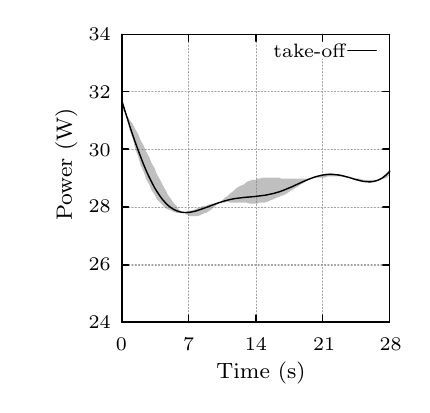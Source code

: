 
\definecolor{ca0a0a4}{RGB}{160,160,164}
\definecolor{c494949}{RGB}{73,73,73}
\definecolor{c808080}{RGB}{128,128,128}
\begin{tikzpicture}[y=0.80pt, x=0.80pt, yscale=-0.51, xscale=0.49, inner sep=0pt, outer sep=0pt]
\scriptsize
\begin{scope}[draw=black,line join=bevel,line cap=rect,even odd rule,line width=0.512pt]
  \begin{scope}[cm={{1.0,0.0,0.0,1.0,(0.0,0.0)}},draw=black,line join=bevel,line cap=rect,line width=0.512pt]
  \end{scope}
  \begin{scope}[cm={{1.006,0.0,0.0,1.006,(0.0,0.0)}},draw=black,line join=bevel,line cap=rect,line width=0.512pt]
  \end{scope}
  \begin{scope}[cm={{1.006,0.0,0.0,1.006,(0.0,0.0)}},draw=ca0a0a4,dash pattern=on 0.40pt off 0.80pt,line join=round,line cap=round,line width=0.400pt]
    \path[draw] (53.5,268.5) -- (298.5,268.5);
  \end{scope}
  \begin{scope}[cm={{1.006,0.0,0.0,1.006,(0.0,0.0)}},draw=black,line join=round,line cap=round,line width=0.512pt]
    \path[draw] (53.5,268.5) -- (59.5,268.5);
    \path[draw] (298.5,268.5) -- (292.5,268.5);
  \end{scope}
  \begin{scope}[cm={{1.006,0.0,0.0,1.006,(0.0,0.0)}},draw=black,line join=bevel,line cap=rect,line width=0.512pt]
  \end{scope}
  \begin{scope}[cm={{1.006,0.0,0.0,1.006,(27.169,276.216)}},draw=black,line join=bevel,line cap=rect,line width=0.512pt]
  \end{scope}
  \begin{scope}[cm={{1.006,0.0,0.0,1.006,(27.169,276.216)}},draw=black,line join=bevel,line cap=rect,line width=0.512pt]
  \end{scope}
  \begin{scope}[cm={{1.006,0.0,0.0,1.006,(27.169,276.216)}},draw=black,line join=bevel,line cap=rect,line width=0.512pt]
  \end{scope}
  \begin{scope}[cm={{1.006,0.0,0.0,1.006,(27.169,276.216)}},draw=black,line join=bevel,line cap=rect,line width=0.512pt]
  \end{scope}
  \begin{scope}[cm={{1.006,0.0,0.0,1.006,(27.169,276.216)}},draw=black,line join=bevel,line cap=rect,line width=0.512pt]
  \end{scope}
  \begin{scope}[cm={{1.006,0.0,0.0,1.006,(23.169,276.216)}},draw=black,line join=bevel,line cap=rect,line width=0.512pt]
    \path[fill=black] (0.0,0.0) node[above right] (text40) {24};
  \end{scope}
  \begin{scope}[cm={{1.006,0.0,0.0,1.006,(27.169,276.216)}},draw=black,line join=bevel,line cap=rect,line width=0.512pt]
  \end{scope}
  \begin{scope}[cm={{1.006,0.0,0.0,1.006,(0.0,0.0)}},draw=black,line join=bevel,line cap=rect,line width=0.512pt]
  \end{scope}
  \begin{scope}[cm={{1.006,0.0,0.0,1.006,(0.0,0.0)}},draw=ca0a0a4,dash pattern=on 0.40pt off 0.80pt,line join=round,line cap=round,line width=0.400pt]
    \path[draw] (53.5,218.5) -- (298.5,218.5);
  \end{scope}
  \begin{scope}[cm={{1.006,0.0,0.0,1.006,(0.0,0.0)}},draw=black,line join=round,line cap=round,line width=0.512pt]
    \path[draw] (53.5,218.5) -- (59.5,218.5);
    \path[draw] (298.5,218.5) -- (292.5,218.5);
  \end{scope}
  \begin{scope}[cm={{1.006,0.0,0.0,1.006,(0.0,0.0)}},draw=black,line join=bevel,line cap=rect,line width=0.512pt]
  \end{scope}
  \begin{scope}[cm={{1.006,0.0,0.0,1.006,(27.169,224.897)}},draw=black,line join=bevel,line cap=rect,line width=0.512pt]
  \end{scope}
  \begin{scope}[cm={{1.006,0.0,0.0,1.006,(27.169,224.897)}},draw=black,line join=bevel,line cap=rect,line width=0.512pt]
  \end{scope}
  \begin{scope}[cm={{1.006,0.0,0.0,1.006,(27.169,224.897)}},draw=black,line join=bevel,line cap=rect,line width=0.512pt]
  \end{scope}
  \begin{scope}[cm={{1.006,0.0,0.0,1.006,(27.169,224.897)}},draw=black,line join=bevel,line cap=rect,line width=0.512pt]
  \end{scope}
  \begin{scope}[cm={{1.006,0.0,0.0,1.006,(27.169,224.897)}},draw=black,line join=bevel,line cap=rect,line width=0.512pt]
  \end{scope}
  \begin{scope}[cm={{1.006,0.0,0.0,1.006,(23.169,224.897)}},draw=black,line join=bevel,line cap=rect,line width=0.512pt]
    \path[fill=black] (0.0,0.0) node[above right] (text70) {26};
  \end{scope}
  \begin{scope}[cm={{1.006,0.0,0.0,1.006,(27.169,224.897)}},draw=black,line join=bevel,line cap=rect,line width=0.512pt]
  \end{scope}
  \begin{scope}[cm={{1.006,0.0,0.0,1.006,(0.0,0.0)}},draw=black,line join=bevel,line cap=rect,line width=0.512pt]
  \end{scope}
  \begin{scope}[cm={{1.006,0.0,0.0,1.006,(0.0,0.0)}},draw=ca0a0a4,dash pattern=on 0.40pt off 0.80pt,line join=round,line cap=round,line width=0.400pt]
    \path[draw] (53.5,167.5) -- (298.5,167.5);
  \end{scope}
  \begin{scope}[cm={{1.006,0.0,0.0,1.006,(0.0,0.0)}},draw=black,line join=round,line cap=round,line width=0.512pt]
    \path[draw] (53.5,167.5) -- (59.5,167.5);
    \path[draw] (298.5,167.5) -- (292.5,167.5);
  \end{scope}
  \begin{scope}[cm={{1.006,0.0,0.0,1.006,(0.0,0.0)}},draw=black,line join=bevel,line cap=rect,line width=0.512pt]
  \end{scope}
  \begin{scope}[cm={{1.006,0.0,0.0,1.006,(28.175,173.578)}},draw=black,line join=bevel,line cap=rect,line width=0.512pt]
  \end{scope}
  \begin{scope}[cm={{1.006,0.0,0.0,1.006,(28.175,173.578)}},draw=black,line join=bevel,line cap=rect,line width=0.512pt]
  \end{scope}
  \begin{scope}[cm={{1.006,0.0,0.0,1.006,(28.175,173.578)}},draw=black,line join=bevel,line cap=rect,line width=0.512pt]
  \end{scope}
  \begin{scope}[cm={{1.006,0.0,0.0,1.006,(28.175,173.578)}},draw=black,line join=bevel,line cap=rect,line width=0.512pt]
  \end{scope}
  \begin{scope}[cm={{1.006,0.0,0.0,1.006,(28.175,173.578)}},draw=black,line join=bevel,line cap=rect,line width=0.512pt]
  \end{scope}
  \begin{scope}[cm={{1.006,0.0,0.0,1.006,(23.175,173.578)}},draw=black,line join=bevel,line cap=rect,line width=0.512pt]
    \path[fill=black] (0.0,0.0) node[above right] (text100) {28};
  \end{scope}
  \begin{scope}[cm={{1.006,0.0,0.0,1.006,(28.175,173.578)}},draw=black,line join=bevel,line cap=rect,line width=0.512pt]
  \end{scope}
  \begin{scope}[cm={{1.006,0.0,0.0,1.006,(0.0,0.0)}},draw=black,line join=bevel,line cap=rect,line width=0.512pt]
  \end{scope}
  \begin{scope}[cm={{1.006,0.0,0.0,1.006,(0.0,0.0)}},draw=ca0a0a4,dash pattern=on 0.40pt off 0.80pt,line join=round,line cap=round,line width=0.400pt]
    \path[draw] (53.5,116.5) -- (298.5,116.5);
  \end{scope}
  \begin{scope}[cm={{1.006,0.0,0.0,1.006,(0.0,0.0)}},draw=black,line join=round,line cap=round,line width=0.512pt]
    \path[draw] (53.5,116.5) -- (59.5,116.5);
    \path[draw] (298.5,116.5) -- (292.5,116.5);
  \end{scope}
  \begin{scope}[cm={{1.006,0.0,0.0,1.006,(0.0,0.0)}},draw=black,line join=bevel,line cap=rect,line width=0.512pt]
  \end{scope}
  \begin{scope}[cm={{1.006,0.0,0.0,1.006,(27.169,123.266)}},draw=black,line join=bevel,line cap=rect,line width=0.512pt]
  \end{scope}
  \begin{scope}[cm={{1.006,0.0,0.0,1.006,(27.169,123.266)}},draw=black,line join=bevel,line cap=rect,line width=0.512pt]
  \end{scope}
  \begin{scope}[cm={{1.006,0.0,0.0,1.006,(27.169,123.266)}},draw=black,line join=bevel,line cap=rect,line width=0.512pt]
  \end{scope}
  \begin{scope}[cm={{1.006,0.0,0.0,1.006,(27.169,123.266)}},draw=black,line join=bevel,line cap=rect,line width=0.512pt]
  \end{scope}
  \begin{scope}[cm={{1.006,0.0,0.0,1.006,(27.169,123.266)}},draw=black,line join=bevel,line cap=rect,line width=0.512pt]
  \end{scope}
  \begin{scope}[cm={{1.006,0.0,0.0,1.006,(23.169,123.266)}},draw=black,line join=bevel,line cap=rect,line width=0.512pt]
    \path[fill=black] (0.0,0.0) node[above right] (text130) {30};
  \end{scope}
  \begin{scope}[cm={{1.006,0.0,0.0,1.006,(27.169,123.266)}},draw=black,line join=bevel,line cap=rect,line width=0.512pt]
  \end{scope}
  \begin{scope}[cm={{1.006,0.0,0.0,1.006,(0.0,0.0)}},draw=black,line join=bevel,line cap=rect,line width=0.512pt]
  \end{scope}
  \begin{scope}[cm={{1.006,0.0,0.0,1.006,(0.0,0.0)}},draw=ca0a0a4,dash pattern=on 0.40pt off 0.80pt,line join=round,line cap=round,line width=0.400pt]
    \path[draw] (53.5,65.5) -- (298.5,65.5);
  \end{scope}
  \begin{scope}[cm={{1.006,0.0,0.0,1.006,(0.0,0.0)}},draw=black,line join=round,line cap=round,line width=0.512pt]
    \path[draw] (53.5,65.5) -- (59.5,65.5);
    \path[draw] (298.5,65.5) -- (292.5,65.5);
  \end{scope}
  \begin{scope}[cm={{1.006,0.0,0.0,1.006,(0.0,0.0)}},draw=black,line join=bevel,line cap=rect,line width=0.512pt]
  \end{scope}
  \begin{scope}[cm={{1.006,0.0,0.0,1.006,(27.169,71.947)}},draw=black,line join=bevel,line cap=rect,line width=0.512pt]
  \end{scope}
  \begin{scope}[cm={{1.006,0.0,0.0,1.006,(27.169,71.947)}},draw=black,line join=bevel,line cap=rect,line width=0.512pt]
  \end{scope}
  \begin{scope}[cm={{1.006,0.0,0.0,1.006,(27.169,71.947)}},draw=black,line join=bevel,line cap=rect,line width=0.512pt]
  \end{scope}
  \begin{scope}[cm={{1.006,0.0,0.0,1.006,(27.169,71.947)}},draw=black,line join=bevel,line cap=rect,line width=0.512pt]
  \end{scope}
  \begin{scope}[cm={{1.006,0.0,0.0,1.006,(27.169,71.947)}},draw=black,line join=bevel,line cap=rect,line width=0.512pt]
  \end{scope}
  \begin{scope}[cm={{1.006,0.0,0.0,1.006,(23.169,71.947)}},draw=black,line join=bevel,line cap=rect,line width=0.512pt]
    \path[fill=black] (0.0,0.0) node[above right] (text160) {32};
  \end{scope}
  \begin{scope}[cm={{1.006,0.0,0.0,1.006,(27.169,71.947)}},draw=black,line join=bevel,line cap=rect,line width=0.512pt]
  \end{scope}
  \begin{scope}[cm={{1.006,0.0,0.0,1.006,(0.0,0.0)}},draw=black,line join=bevel,line cap=rect,line width=0.512pt]
  \end{scope}
  \begin{scope}[cm={{1.006,0.0,0.0,1.006,(0.0,0.0)}},draw=ca0a0a4,dash pattern=on 0.40pt off 0.80pt,line join=round,line cap=round,line width=0.400pt]
    \path[draw] (53.5,15.5) -- (298.5,15.5);
  \end{scope}
  \begin{scope}[cm={{1.006,0.0,0.0,1.006,(0.0,0.0)}},draw=black,line join=round,line cap=round,line width=0.512pt]
    \path[draw] (53.5,15.5) -- (59.5,15.5);
    \path[draw] (298.5,15.5) -- (292.5,15.5);
  \end{scope}
  \begin{scope}[cm={{1.006,0.0,0.0,1.006,(0.0,0.0)}},draw=black,line join=bevel,line cap=rect,line width=0.512pt]
  \end{scope}
  \begin{scope}[cm={{1.006,0.0,0.0,1.006,(27.169,20.628)}},draw=black,line join=bevel,line cap=rect,line width=0.512pt]
  \end{scope}
  \begin{scope}[cm={{1.006,0.0,0.0,1.006,(27.169,20.628)}},draw=black,line join=bevel,line cap=rect,line width=0.512pt]
  \end{scope}
  \begin{scope}[cm={{1.006,0.0,0.0,1.006,(27.169,20.628)}},draw=black,line join=bevel,line cap=rect,line width=0.512pt]
  \end{scope}
  \begin{scope}[cm={{1.006,0.0,0.0,1.006,(27.169,20.628)}},draw=black,line join=bevel,line cap=rect,line width=0.512pt]
  \end{scope}
  \begin{scope}[cm={{1.006,0.0,0.0,1.006,(27.169,20.628)}},draw=black,line join=bevel,line cap=rect,line width=0.512pt]
  \end{scope}
  \begin{scope}[cm={{1.006,0.0,0.0,1.006,(23.169,20.628)}},draw=black,line join=bevel,line cap=rect,line width=0.512pt]
    \path[fill=black] (0.0,0.0) node[above right] (text190) {34};
  \end{scope}
  \begin{scope}[cm={{1.006,0.0,0.0,1.006,(27.169,20.628)}},draw=black,line join=bevel,line cap=rect,line width=0.512pt]
  \end{scope}
  \begin{scope}[cm={{1.006,0.0,0.0,1.006,(0.0,0.0)}},draw=black,line join=bevel,line cap=rect,line width=0.512pt]
  \end{scope}
  \begin{scope}[cm={{1.006,0.0,0.0,1.006,(0.0,0.0)}},draw=ca0a0a4,dash pattern=on 0.40pt off 0.80pt,line join=round,line cap=round,line width=0.400pt]
    \path[draw] (53.5,268.5) -- (53.5,15.5);
  \end{scope}
  \begin{scope}[cm={{1.006,0.0,0.0,1.006,(0.0,0.0)}},draw=black,line join=round,line cap=round,line width=0.512pt]
    \path[draw] (53.5,268.5) -- (53.5,262.5);
    \path[draw] (53.5,15.5) -- (53.5,21.5);
  \end{scope}
  \begin{scope}[cm={{1.006,0.0,0.0,1.006,(0.0,0.0)}},draw=black,line join=bevel,line cap=rect,line width=0.512pt]
  \end{scope}
  \begin{scope}[cm={{1.006,0.0,0.0,1.006,(48.3,298.353)}},draw=black,line join=bevel,line cap=rect,line width=0.512pt]
  \end{scope}
  \begin{scope}[cm={{1.006,0.0,0.0,1.006,(48.3,298.353)}},draw=black,line join=bevel,line cap=rect,line width=0.512pt]
  \end{scope}
  \begin{scope}[cm={{1.006,0.0,0.0,1.006,(48.3,298.353)}},draw=black,line join=bevel,line cap=rect,line width=0.512pt]
  \end{scope}
  \begin{scope}[cm={{1.006,0.0,0.0,1.006,(48.3,298.353)}},draw=black,line join=bevel,line cap=rect,line width=0.512pt]
  \end{scope}
  \begin{scope}[cm={{1.006,0.0,0.0,1.006,(48.3,298.353)}},draw=black,line join=bevel,line cap=rect,line width=0.512pt]
  \end{scope}
  \begin{scope}[cm={{1.006,0.0,0.0,1.006,(48.3,295.353)}},draw=black,line join=bevel,line cap=rect,line width=0.512pt]
    \path[fill=black] (0.0,0.0) node[above right] (text220) {0};
  \end{scope}
  \begin{scope}[cm={{1.006,0.0,0.0,1.006,(48.3,298.353)}},draw=black,line join=bevel,line cap=rect,line width=0.512pt]
  \end{scope}
  \begin{scope}[cm={{1.006,0.0,0.0,1.006,(0.0,0.0)}},draw=black,line join=bevel,line cap=rect,line width=0.512pt]
  \end{scope}
  \begin{scope}[cm={{1.006,0.0,0.0,1.006,(0.0,0.0)}},draw=ca0a0a4,dash pattern=on 0.40pt off 0.80pt,line join=round,line cap=round,line width=0.400pt]
    \path[draw] (114.5,268.5) -- (114.5,15.5);
  \end{scope}
  \begin{scope}[cm={{1.006,0.0,0.0,1.006,(0.0,0.0)}},draw=black,line join=round,line cap=round,line width=0.512pt]
    \path[draw] (114.5,268.5) -- (114.5,262.5);
    \path[draw] (114.5,15.5) -- (114.5,21.5);
  \end{scope}
  \begin{scope}[cm={{1.006,0.0,0.0,1.006,(0.0,0.0)}},draw=black,line join=bevel,line cap=rect,line width=0.512pt]
  \end{scope}
  \begin{scope}[cm={{1.006,0.0,0.0,1.006,(110.184,298.353)}},draw=black,line join=bevel,line cap=rect,line width=0.512pt]
  \end{scope}
  \begin{scope}[cm={{1.006,0.0,0.0,1.006,(110.184,298.353)}},draw=black,line join=bevel,line cap=rect,line width=0.512pt]
  \end{scope}
  \begin{scope}[cm={{1.006,0.0,0.0,1.006,(110.184,298.353)}},draw=black,line join=bevel,line cap=rect,line width=0.512pt]
  \end{scope}
  \begin{scope}[cm={{1.006,0.0,0.0,1.006,(110.184,298.353)}},draw=black,line join=bevel,line cap=rect,line width=0.512pt]
  \end{scope}
  \begin{scope}[cm={{1.006,0.0,0.0,1.006,(110.184,298.353)}},draw=black,line join=bevel,line cap=rect,line width=0.512pt]
  \end{scope}
  \begin{scope}[cm={{1.006,0.0,0.0,1.006,(110.184,295.353)}},draw=black,line join=bevel,line cap=rect,line width=0.512pt]
    \path[fill=black] (0.0,0.0) node[above right] (text250) {7};
  \end{scope}
  \begin{scope}[cm={{1.006,0.0,0.0,1.006,(110.184,298.353)}},draw=black,line join=bevel,line cap=rect,line width=0.512pt]
  \end{scope}
  \begin{scope}[cm={{1.006,0.0,0.0,1.006,(0.0,0.0)}},draw=black,line join=bevel,line cap=rect,line width=0.512pt]
  \end{scope}
  \begin{scope}[cm={{1.006,0.0,0.0,1.006,(0.0,0.0)}},draw=ca0a0a4,dash pattern=on 0.40pt off 0.80pt,line join=round,line cap=round,line width=0.400pt]
    \path[draw] (176.5,268.5) -- (176.5,15.5);
  \end{scope}
  \begin{scope}[cm={{1.006,0.0,0.0,1.006,(0.0,0.0)}},draw=black,line join=round,line cap=round,line width=0.512pt]
    \path[draw] (176.5,268.5) -- (176.5,262.5);
    \path[draw] (176.5,15.5) -- (176.5,21.5);
  \end{scope}
  \begin{scope}[cm={{1.006,0.0,0.0,1.006,(0.0,0.0)}},draw=black,line join=bevel,line cap=rect,line width=0.512pt]
  \end{scope}
  \begin{scope}[cm={{1.006,0.0,0.0,1.006,(167.038,298.353)}},draw=black,line join=bevel,line cap=rect,line width=0.512pt]
  \end{scope}
  \begin{scope}[cm={{1.006,0.0,0.0,1.006,(167.038,298.353)}},draw=black,line join=bevel,line cap=rect,line width=0.512pt]
  \end{scope}
  \begin{scope}[cm={{1.006,0.0,0.0,1.006,(167.038,298.353)}},draw=black,line join=bevel,line cap=rect,line width=0.512pt]
  \end{scope}
  \begin{scope}[cm={{1.006,0.0,0.0,1.006,(167.038,298.353)}},draw=black,line join=bevel,line cap=rect,line width=0.512pt]
  \end{scope}
  \begin{scope}[cm={{1.006,0.0,0.0,1.006,(167.038,298.353)}},draw=black,line join=bevel,line cap=rect,line width=0.512pt]
  \end{scope}
  \begin{scope}[cm={{1.006,0.0,0.0,1.006,(167.038,295.353)}},draw=black,line join=bevel,line cap=rect,line width=0.512pt]
    \path[fill=black] (0.0,0.0) node[above right] (text280) {14};
  \end{scope}
  \begin{scope}[cm={{1.006,0.0,0.0,1.006,(167.038,298.353)}},draw=black,line join=bevel,line cap=rect,line width=0.512pt]
  \end{scope}
  \begin{scope}[cm={{1.006,0.0,0.0,1.006,(0.0,0.0)}},draw=black,line join=bevel,line cap=rect,line width=0.512pt]
  \end{scope}
  \begin{scope}[cm={{1.006,0.0,0.0,1.006,(0.0,0.0)}},draw=ca0a0a4,dash pattern=on 0.40pt off 0.80pt,line join=round,line cap=round,line width=0.400pt]
    \path[draw] (237.5,268.5) -- (237.5,37.5);
    \path[draw] (237.5,21.5) -- (237.5,15.5);
  \end{scope}
  \begin{scope}[cm={{1.006,0.0,0.0,1.006,(0.0,0.0)}},draw=black,line join=round,line cap=round,line width=0.512pt]
    \path[draw] (237.5,268.5) -- (237.5,262.5);
    \path[draw] (237.5,15.5) -- (237.5,21.5);
  \end{scope}
  \begin{scope}[cm={{1.006,0.0,0.0,1.006,(0.0,0.0)}},draw=black,line join=bevel,line cap=rect,line width=0.512pt]
  \end{scope}
  \begin{scope}[cm={{1.006,0.0,0.0,1.006,(229.928,298.353)}},draw=black,line join=bevel,line cap=rect,line width=0.512pt]
  \end{scope}
  \begin{scope}[cm={{1.006,0.0,0.0,1.006,(229.928,298.353)}},draw=black,line join=bevel,line cap=rect,line width=0.512pt]
  \end{scope}
  \begin{scope}[cm={{1.006,0.0,0.0,1.006,(229.928,298.353)}},draw=black,line join=bevel,line cap=rect,line width=0.512pt]
  \end{scope}
  \begin{scope}[cm={{1.006,0.0,0.0,1.006,(229.928,298.353)}},draw=black,line join=bevel,line cap=rect,line width=0.512pt]
  \end{scope}
  \begin{scope}[cm={{1.006,0.0,0.0,1.006,(229.928,298.353)}},draw=black,line join=bevel,line cap=rect,line width=0.512pt]
  \end{scope}
  \begin{scope}[cm={{1.006,0.0,0.0,1.006,(229.928,295.353)}},draw=black,line join=bevel,line cap=rect,line width=0.512pt]
    \path[fill=black] (0.0,0.0) node[above right] (text312) {21};
  \end{scope}
  \begin{scope}[cm={{1.006,0.0,0.0,1.006,(229.928,298.353)}},draw=black,line join=bevel,line cap=rect,line width=0.512pt]
  \end{scope}
  \begin{scope}[cm={{1.006,0.0,0.0,1.006,(0.0,0.0)}},draw=black,line join=bevel,line cap=rect,line width=0.512pt]
  \end{scope}
  \begin{scope}[cm={{1.006,0.0,0.0,1.006,(0.0,0.0)}},draw=ca0a0a4,dash pattern=on 0.40pt off 0.80pt,line join=round,line cap=round,line width=0.400pt]
    \path[draw] (298.5,268.5) -- (298.5,15.5);
  \end{scope}
  \begin{scope}[cm={{1.006,0.0,0.0,1.006,(0.0,0.0)}},draw=black,line join=round,line cap=round,line width=0.512pt]
    \path[draw] (298.5,268.5) -- (298.5,262.5);
    \path[draw] (298.5,15.5) -- (298.5,21.5);
  \end{scope}
  \begin{scope}[cm={{1.006,0.0,0.0,1.006,(0.0,0.0)}},draw=black,line join=bevel,line cap=rect,line width=0.512pt]
  \end{scope}
  \begin{scope}[cm={{1.006,0.0,0.0,1.006,(291.309,298.353)}},draw=black,line join=bevel,line cap=rect,line width=0.512pt]
  \end{scope}
  \begin{scope}[cm={{1.006,0.0,0.0,1.006,(291.309,298.353)}},draw=black,line join=bevel,line cap=rect,line width=0.512pt]
  \end{scope}
  \begin{scope}[cm={{1.006,0.0,0.0,1.006,(291.309,298.353)}},draw=black,line join=bevel,line cap=rect,line width=0.512pt]
  \end{scope}
  \begin{scope}[cm={{1.006,0.0,0.0,1.006,(291.309,298.353)}},draw=black,line join=bevel,line cap=rect,line width=0.512pt]
  \end{scope}
  \begin{scope}[cm={{1.006,0.0,0.0,1.006,(291.309,298.353)}},draw=black,line join=bevel,line cap=rect,line width=0.512pt]
  \end{scope}
  \begin{scope}[cm={{1.006,0.0,0.0,1.006,(291.309,295.353)}},draw=black,line join=bevel,line cap=rect,line width=0.512pt]
    \path[fill=black] (0.0,0.0) node[above right] (text342) {28};
  \end{scope}
  \begin{scope}[cm={{1.006,0.0,0.0,1.006,(291.309,298.353)}},draw=black,line join=bevel,line cap=rect,line width=0.512pt]
  \end{scope}
  \begin{scope}[cm={{1.006,0.0,0.0,1.006,(0.0,0.0)}},draw=black,line join=bevel,line cap=rect,line width=0.512pt]
  \end{scope}
  \begin{scope}[cm={{1.006,0.0,0.0,1.006,(0.0,0.0)}},draw=black,line join=round,line cap=round,line width=0.512pt]
    \path[draw] (53.5,15.5) -- (53.5,268.5) -- (298.5,268.5) --
      (298.5,15.5) -- (53.5,15.5);
  \end{scope}
  \begin{scope}[cm={{1.006,0.0,0.0,1.006,(0.0,0.0)}},draw=black,line join=bevel,line cap=rect,line width=0.512pt]
  \end{scope}
  \begin{scope}[cm={{0.0,-1.006,1.006,0.0,(13.584,176.597)}},draw=black,line join=bevel,line cap=rect,line width=0.512pt]
  \end{scope}
  \begin{scope}[cm={{0.0,-1.006,1.006,0.0,(13.584,176.597)}},draw=black,line join=bevel,line cap=rect,line width=0.512pt]
  \end{scope}
  \begin{scope}[cm={{0.0,-1.006,1.006,0.0,(13.584,176.597)}},draw=black,line join=bevel,line cap=rect,line width=0.512pt]
  \end{scope}
  \begin{scope}[cm={{0.0,-1.006,1.006,0.0,(13.584,176.597)}},draw=black,line join=bevel,line cap=rect,line width=0.512pt]
  \end{scope}
  \begin{scope}[cm={{0.0,-1.006,1.006,0.0,(13.584,176.597)}},draw=black,line join=bevel,line cap=rect,line width=0.512pt]
  \end{scope}
  \begin{scope}[cm={{0.0,-1.006,1.006,0.0,(-7.584,180.597)}},draw=black,line join=bevel,line cap=rect,line width=0.512pt]
    \path[fill=black] (0.0,0.0) node[above right] (text366) {\rotatebox{90}{\footnotesize Power (W)}};
  \end{scope}
  \begin{scope}[cm={{0.0,-1.006,1.006,0.0,(13.584,176.597)}},draw=black,line join=bevel,line cap=rect,line width=0.512pt]
  \end{scope}
  \begin{scope}[cm={{1.006,0.0,0.0,1.006,(150.938,317.472)}},draw=black,line join=bevel,line cap=rect,line width=0.512pt]
  \end{scope}
  \begin{scope}[cm={{1.006,0.0,0.0,1.006,(150.938,317.472)}},draw=black,line join=bevel,line cap=rect,line width=0.512pt]
  \end{scope}
  \begin{scope}[cm={{1.006,0.0,0.0,1.006,(150.938,317.472)}},draw=black,line join=bevel,line cap=rect,line width=0.512pt]
  \end{scope}
  \begin{scope}[cm={{1.006,0.0,0.0,1.006,(150.938,317.472)}},draw=black,line join=bevel,line cap=rect,line width=0.512pt]
  \end{scope}
  \begin{scope}[cm={{1.006,0.0,0.0,1.006,(150.938,317.472)}},draw=black,line join=bevel,line cap=rect,line width=0.512pt]
  \end{scope}
  \begin{scope}[cm={{1.006,0.0,0.0,1.006,(140.938,325.472)}},draw=black,line join=bevel,line cap=rect,line width=0.512pt]
    \path[fill=black] (0.0,0.0) node[above right] (text382) {\footnotesize Time (s)};
  \end{scope}
  \begin{scope}[cm={{1.006,0.0,0.0,1.006,(150.938,317.472)}},draw=black,line join=bevel,line cap=rect,line width=0.512pt]
  \end{scope}
  \begin{scope}[cm={{1.006,0.0,0.0,1.006,(0.0,0.0)}},draw=black,line join=bevel,line cap=rect,line width=0.512pt]
  \end{scope}
  \begin{scope}[cm={{1.006,0.0,0.0,1.006,(0.0,0.0)}},draw=black,line join=bevel,line cap=rect,line width=0.512pt]
  \end{scope}
  \begin{scope}[cm={{1.006,0.0,0.0,1.006,(0.0,0.0)}},draw=black,line join=bevel,line cap=rect,line width=0.512pt]
  \end{scope}
  \begin{scope}[cm={{1.006,0.0,0.0,1.006,(0.0,0.0)}},draw=c494949,fill=c808080,line join=bevel,line cap=rect,draw opacity=0.000,fill opacity=0.500,line width=0.512pt,transparency group]
    \path[draw=c494949,fill,draw opacity=0.000,even odd rule] (53.5,81.5) --
      (56.5,84.5) -- (57.5,85.5) -- (56.5,81.5) --
      (53.5,71.5) -- (53.5,81.5);
    \path[draw=c494949,fill,draw opacity=0.000,even odd rule] (57.5,85.5) --
      (58.5,87.5) -- (60.5,90.5) -- (63.5,94.5) --
      (65.5,98.5) -- (68.5,103.5) -- (70.5,108.5) --
      (73.5,113.5) -- (75.5,118.5) -- (78.5,123.5) --
      (80.5,128.5) -- (83.5,133.5) -- (85.5,138.5) --
      (88.5,143.5) -- (90.5,147.5) -- (93.5,152.5) --
      (95.5,156.5) -- (98.5,160.5) -- (100.5,163.5) --
      (103.5,166.5) -- (105.5,169.5) -- (108.5,171.5) --
      (109.5,172.5) -- (108.5,172.5) -- (105.5,172.5) --
      (103.5,172.5) -- (100.5,171.5) -- (98.5,170.5) --
      (95.5,169.5) -- (93.5,168.5) -- (90.5,165.5) --
      (88.5,163.5) -- (85.5,160.5) -- (83.5,156.5) --
      (80.5,152.5) -- (78.5,147.5) -- (75.5,142.5) --
      (73.5,136.5) -- (70.5,130.5) -- (68.5,123.5) --
      (65.5,115.5) -- (63.5,107.5) -- (60.5,99.5) --
      (58.5,90.5) -- (57.5,85.5);
    \path[draw=c494949,fill,draw opacity=0.000,even odd rule] (109.5,172.5) --
      (110.5,172.5) -- (113.5,174.5) -- (115.5,175.5) --
      (117.5,175.5) -- (120.5,175.5) -- (122.5,175.5) --
      (125.5,174.5) -- (127.5,173.5) -- (130.5,172.5) --
      (132.5,171.5) -- (135.5,169.5) -- (137.5,167.5) --
      (140.5,165.5) -- (142.5,163.5) -- (143.5,163.5) --
      (142.5,163.5) -- (140.5,163.5) -- (137.5,164.5) --
      (135.5,164.5) -- (132.5,165.5) -- (130.5,166.5) --
      (127.5,166.5) -- (125.5,167.5) -- (122.5,168.5) --
      (120.5,169.5) -- (117.5,170.5) -- (115.5,170.5) --
      (113.5,171.5) -- (110.5,172.5) -- (109.5,172.5);
    \path[draw=c494949,fill,draw opacity=0.000,even odd rule] (143.5,163.5) --
      (145.5,161.5) -- (147.5,159.5) -- (150.5,157.5) --
      (152.5,155.5) -- (155.5,153.5) -- (157.5,151.5) --
      (160.5,149.5) -- (162.5,148.5) -- (165.5,147.5) --
      (167.5,145.5) -- (170.5,144.5) -- (172.5,143.5) --
      (175.5,143.5) -- (177.5,142.5) -- (179.5,142.5) --
      (182.5,141.5) -- (184.5,141.5) -- (187.5,141.5) --
      (189.5,141.5) -- (192.5,141.5) -- (194.5,141.5) --
      (197.5,141.5) -- (199.5,142.5) -- (202.5,142.5) --
      (204.5,142.5) -- (207.5,142.5) -- (209.5,142.5) --
      (212.5,142.5) -- (214.5,142.5) -- (217.5,142.5) --
      (219.5,142.5) -- (222.5,142.5) -- (224.5,142.5) --
      (227.5,142.5) -- (224.5,143.5) -- (222.5,144.5) --
      (219.5,146.5) -- (217.5,147.5) -- (214.5,149.5) --
      (212.5,150.5) -- (209.5,152.5) -- (207.5,153.5) --
      (204.5,155.5) -- (202.5,156.5) -- (199.5,157.5) --
      (197.5,158.5) -- (194.5,159.5) -- (192.5,160.5) --
      (189.5,161.5) -- (187.5,162.5) -- (184.5,163.5) --
      (182.5,163.5) -- (179.5,163.5) -- (177.5,164.5) --
      (175.5,164.5) -- (172.5,164.5) -- (170.5,164.5) --
      (167.5,163.5) -- (165.5,163.5) -- (162.5,163.5) --
      (160.5,163.5) -- (157.5,163.5) -- (155.5,163.5) --
      (152.5,163.5) -- (150.5,162.5) -- (147.5,163.5) --
      (145.5,163.5) -- (143.5,163.5);
    \path[draw=c494949,fill,draw opacity=0.000,even odd rule] (227.5,142.5) --
      (226.5,142.5) -- (227.5,142.5);
    \path[draw=c494949,fill,draw opacity=0.000,even odd rule] (227.5,142.5) --
      (229.5,141.5) -- (232.5,141.5) -- (234.5,141.5) --
      (236.5,141.5) -- (239.5,141.5) -- (241.5,140.5) --
      (244.5,140.5) -- (246.5,140.5) -- (249.5,140.5) --
      (251.5,140.5) -- (254.5,140.5) -- (256.5,140.5) --
      (259.5,141.5) -- (261.5,141.5) -- (259.5,140.5) --
      (256.5,139.5) -- (254.5,139.5) -- (251.5,138.5) --
      (249.5,138.5) -- (246.5,138.5) -- (244.5,137.5) --
      (241.5,137.5) -- (239.5,138.5) -- (236.5,138.5) --
      (234.5,139.5) -- (232.5,140.5) -- (229.5,141.5) --
      (227.5,142.5);
    \path[draw=c494949,fill,draw opacity=0.000,even odd rule] (261.5,141.5) --
      (264.5,141.5) -- (266.5,142.5) -- (269.5,142.5) --
      (271.5,142.5) -- (274.5,143.5) -- (276.5,143.5) --
      (279.5,143.5) -- (281.5,143.5) -- (284.5,143.5) --
      (286.5,143.5) -- (289.5,143.5) -- (286.5,144.5) --
      (284.5,145.5) -- (281.5,145.5) -- (279.5,145.5) --
      (276.5,145.5) -- (274.5,145.5) -- (271.5,144.5) --
      (269.5,144.5) -- (266.5,143.5) -- (264.5,142.5) --
      (261.5,141.5);
    \path[draw=c494949,fill,draw opacity=0.000,even odd rule] (289.5,143.5) --
      (291.5,142.5) -- (293.5,142.5) -- (296.5,141.5) --
      (298.5,139.5) -- (298.5,134.5) -- (296.5,137.5) --
      (293.5,139.5) -- (291.5,142.5) -- (289.5,143.5);
  \end{scope}
  \begin{scope}[cm={{1.006,0.0,0.0,1.006,(0.0,0.0)}},draw=black,line join=bevel,line cap=rect,line width=0.512pt]
  \end{scope}
  \begin{scope}[cm={{1.006,0.0,0.0,1.006,(216.344,33.206)}},draw=black,line join=bevel,line cap=rect,line width=0.512pt]
  \end{scope}
  \begin{scope}[cm={{1.006,0.0,0.0,1.006,(216.344,33.206)}},draw=black,line join=bevel,line cap=rect,line width=0.512pt]
  \end{scope}
  \begin{scope}[cm={{1.006,0.0,0.0,1.006,(216.344,33.206)}},draw=black,line join=bevel,line cap=rect,line width=0.512pt]
  \end{scope}
  \begin{scope}[cm={{1.006,0.0,0.0,1.006,(216.344,33.206)}},draw=black,line join=bevel,line cap=rect,line width=0.512pt]
  \end{scope}
  \begin{scope}[cm={{1.006,0.0,0.0,1.006,(216.344,33.206)}},draw=black,line join=bevel,line cap=rect,line width=0.512pt]
  \end{scope}
  \begin{scope}[cm={{1.006,0.0,0.0,1.006,(193.344,36.206)}},draw=black,line join=bevel,line cap=rect,line width=0.512pt]
    \path[fill=black] (0.0,0.0) node[above right] (text424) {\scriptsize take-off};
  \end{scope}
  \begin{scope}[cm={{1.006,0.0,0.0,1.006,(216.344,33.206)}},draw=black,line join=bevel,line cap=rect,line width=0.512pt]
  \end{scope}
  \begin{scope}[cm={{1.006,0.0,0.0,1.006,(0.0,0.0)}},draw=black,line join=bevel,line cap=rect,line width=0.512pt]
  \end{scope}
  \begin{scope}[cm={{1.006,0.0,0.0,1.006,(0.0,0.0)}},draw=black,line join=round,line cap=round,line width=0.512pt]
    \path[draw,even odd rule] (260.5,29.5) -- (286.5,29.5);
  \end{scope}
  \begin{scope}[cm={{1.006,0.0,0.0,1.006,(0.0,0.0)}},draw=black,line join=bevel,line cap=rect,line width=0.512pt]
  \end{scope}
  \begin{scope}[cm={{1.006,0.0,0.0,1.006,(0.0,0.0)}},draw=black,line join=bevel,line cap=rect,line width=0.512pt]
  \end{scope}
  \begin{scope}[cm={{1.006,0.0,0.0,1.006,(0.0,0.0)}},draw=black,line join=bevel,line cap=rect,line width=0.512pt]
  \end{scope}
  \begin{scope}[cm={{1.006,0.0,0.0,1.006,(0.0,0.0)}},draw=black,line join=bevel,line cap=rect,line width=0.512pt]
  \end{scope}
  \begin{scope}[cm={{1.006,0.0,0.0,1.006,(0.0,0.0)}},draw=black,line join=round,line cap=round,line width=0.512pt]
    \path[draw] (53.5,74.5) -- (53.5,74.5) -- (56.0,82.1) --
      (58.5,89.6) -- (60.9,96.9) -- (63.4,104.1) --
      (65.9,111.0) -- (68.4,117.6) -- (70.9,123.9) --
      (73.3,129.9) -- (75.8,135.6) -- (78.3,140.8) --
      (80.8,145.6) -- (83.2,150.1) -- (85.7,154.0) --
      (88.2,157.6) -- (90.7,160.8) -- (93.2,163.5) --
      (95.6,165.8) -- (98.1,167.8) -- (100.6,169.3) --
      (103.1,170.5) -- (105.6,171.4) -- (108.0,172.0) --
      (110.5,172.2) -- (113.0,172.2) -- (115.5,172.1) --
      (117.9,171.6) -- (120.4,171.1) -- (122.9,170.4) --
      (125.4,169.6) -- (127.9,168.8) -- (130.3,167.9) --
      (132.8,167.0) -- (135.3,166.1) -- (137.8,165.2) --
      (140.3,164.3) -- (142.7,163.5) -- (145.2,162.7) --
      (147.7,162.0) -- (150.2,161.4) -- (152.7,160.8) --
      (155.1,160.3) -- (157.6,159.9) -- (160.1,159.6) --
      (162.6,159.3) -- (165.0,159.0) -- (167.5,158.8) --
      (170.0,158.6) -- (172.5,158.4) -- (175.0,158.2) --
      (177.4,157.9) -- (179.9,157.6) -- (182.4,157.3) --
      (184.9,157.0) -- (187.4,156.5) -- (189.8,156.0) --
      (192.3,155.5) -- (194.8,154.8) -- (197.3,154.1) --
      (199.7,153.3) -- (202.2,152.4) -- (204.7,151.4) --
      (207.2,150.4) -- (209.7,149.4) -- (212.1,148.3) --
      (214.6,147.2) -- (217.1,146.1) -- (219.6,145.0) --
      (222.1,144.0) -- (224.5,143.0) -- (227.0,142.1) --
      (229.5,141.2) -- (232.0,140.5) -- (234.4,139.9) --
      (236.9,139.4) -- (239.4,139.0) -- (241.9,138.8) --
      (244.4,138.7) -- (246.8,138.7) -- (249.3,138.9) --
      (251.8,139.2) -- (254.3,139.6) -- (256.8,140.2) --
      (259.2,140.8) -- (261.7,141.4) -- (264.2,142.2) --
      (266.7,142.9) -- (269.2,143.5) -- (271.6,144.2) --
      (274.1,144.7) -- (276.6,145.0) -- (279.1,145.2) --
      (281.5,145.2) -- (284.0,144.9) -- (286.5,144.3) --
      (289.0,143.4) -- (291.5,142.2) -- (293.9,140.5) --
      (296.4,138.5) -- (298.9,135.9);
  \end{scope}
  \begin{scope}[cm={{1.006,0.0,0.0,1.006,(0.0,0.0)}},draw=black,line join=bevel,line cap=rect,line width=0.512pt]
  \end{scope}
  \begin{scope}[cm={{1.006,0.0,0.0,1.006,(0.0,0.0)}},draw=black,line join=bevel,line cap=rect,line width=0.512pt]
  \end{scope}
  \begin{scope}[cm={{1.006,0.0,0.0,1.006,(0.0,0.0)}},draw=black,line join=round,line cap=round,line width=0.512pt]
    \path[draw] (53.5,15.5) -- (53.5,268.5) -- (298.5,268.5) --
      (298.5,15.5) -- (53.5,15.5);
  \end{scope}
  \begin{scope}[cm={{1.006,0.0,0.0,1.006,(0.0,0.0)}},draw=black,line join=bevel,line cap=rect,line width=0.512pt]
  \end{scope}
  \begin{scope}[cm={{1.0,0.0,0.0,1.0,(0.0,0.0)}},draw=black,line join=bevel,line cap=rect,line width=0.512pt]
  \end{scope}
\end{scope}
\end{tikzpicture}
